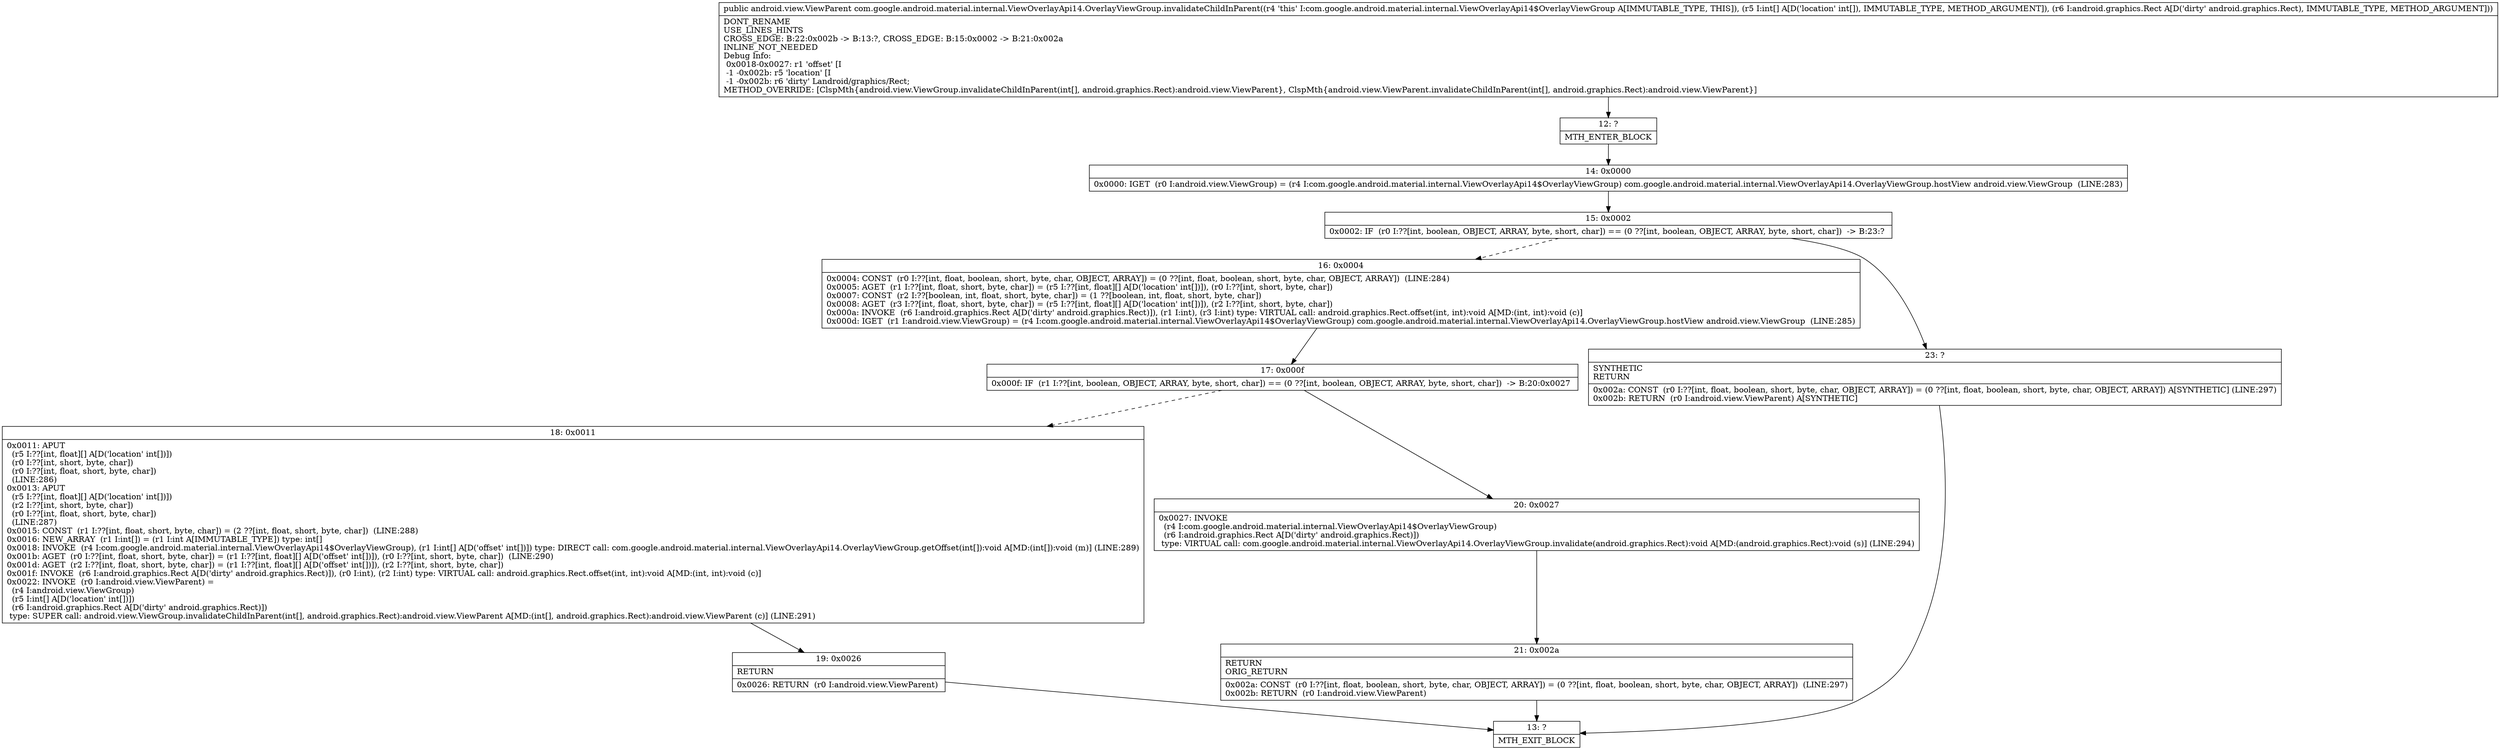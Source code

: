 digraph "CFG forcom.google.android.material.internal.ViewOverlayApi14.OverlayViewGroup.invalidateChildInParent([ILandroid\/graphics\/Rect;)Landroid\/view\/ViewParent;" {
Node_12 [shape=record,label="{12\:\ ?|MTH_ENTER_BLOCK\l}"];
Node_14 [shape=record,label="{14\:\ 0x0000|0x0000: IGET  (r0 I:android.view.ViewGroup) = (r4 I:com.google.android.material.internal.ViewOverlayApi14$OverlayViewGroup) com.google.android.material.internal.ViewOverlayApi14.OverlayViewGroup.hostView android.view.ViewGroup  (LINE:283)\l}"];
Node_15 [shape=record,label="{15\:\ 0x0002|0x0002: IF  (r0 I:??[int, boolean, OBJECT, ARRAY, byte, short, char]) == (0 ??[int, boolean, OBJECT, ARRAY, byte, short, char])  \-\> B:23:? \l}"];
Node_16 [shape=record,label="{16\:\ 0x0004|0x0004: CONST  (r0 I:??[int, float, boolean, short, byte, char, OBJECT, ARRAY]) = (0 ??[int, float, boolean, short, byte, char, OBJECT, ARRAY])  (LINE:284)\l0x0005: AGET  (r1 I:??[int, float, short, byte, char]) = (r5 I:??[int, float][] A[D('location' int[])]), (r0 I:??[int, short, byte, char]) \l0x0007: CONST  (r2 I:??[boolean, int, float, short, byte, char]) = (1 ??[boolean, int, float, short, byte, char]) \l0x0008: AGET  (r3 I:??[int, float, short, byte, char]) = (r5 I:??[int, float][] A[D('location' int[])]), (r2 I:??[int, short, byte, char]) \l0x000a: INVOKE  (r6 I:android.graphics.Rect A[D('dirty' android.graphics.Rect)]), (r1 I:int), (r3 I:int) type: VIRTUAL call: android.graphics.Rect.offset(int, int):void A[MD:(int, int):void (c)]\l0x000d: IGET  (r1 I:android.view.ViewGroup) = (r4 I:com.google.android.material.internal.ViewOverlayApi14$OverlayViewGroup) com.google.android.material.internal.ViewOverlayApi14.OverlayViewGroup.hostView android.view.ViewGroup  (LINE:285)\l}"];
Node_17 [shape=record,label="{17\:\ 0x000f|0x000f: IF  (r1 I:??[int, boolean, OBJECT, ARRAY, byte, short, char]) == (0 ??[int, boolean, OBJECT, ARRAY, byte, short, char])  \-\> B:20:0x0027 \l}"];
Node_18 [shape=record,label="{18\:\ 0x0011|0x0011: APUT  \l  (r5 I:??[int, float][] A[D('location' int[])])\l  (r0 I:??[int, short, byte, char])\l  (r0 I:??[int, float, short, byte, char])\l  (LINE:286)\l0x0013: APUT  \l  (r5 I:??[int, float][] A[D('location' int[])])\l  (r2 I:??[int, short, byte, char])\l  (r0 I:??[int, float, short, byte, char])\l  (LINE:287)\l0x0015: CONST  (r1 I:??[int, float, short, byte, char]) = (2 ??[int, float, short, byte, char])  (LINE:288)\l0x0016: NEW_ARRAY  (r1 I:int[]) = (r1 I:int A[IMMUTABLE_TYPE]) type: int[] \l0x0018: INVOKE  (r4 I:com.google.android.material.internal.ViewOverlayApi14$OverlayViewGroup), (r1 I:int[] A[D('offset' int[])]) type: DIRECT call: com.google.android.material.internal.ViewOverlayApi14.OverlayViewGroup.getOffset(int[]):void A[MD:(int[]):void (m)] (LINE:289)\l0x001b: AGET  (r0 I:??[int, float, short, byte, char]) = (r1 I:??[int, float][] A[D('offset' int[])]), (r0 I:??[int, short, byte, char])  (LINE:290)\l0x001d: AGET  (r2 I:??[int, float, short, byte, char]) = (r1 I:??[int, float][] A[D('offset' int[])]), (r2 I:??[int, short, byte, char]) \l0x001f: INVOKE  (r6 I:android.graphics.Rect A[D('dirty' android.graphics.Rect)]), (r0 I:int), (r2 I:int) type: VIRTUAL call: android.graphics.Rect.offset(int, int):void A[MD:(int, int):void (c)]\l0x0022: INVOKE  (r0 I:android.view.ViewParent) = \l  (r4 I:android.view.ViewGroup)\l  (r5 I:int[] A[D('location' int[])])\l  (r6 I:android.graphics.Rect A[D('dirty' android.graphics.Rect)])\l type: SUPER call: android.view.ViewGroup.invalidateChildInParent(int[], android.graphics.Rect):android.view.ViewParent A[MD:(int[], android.graphics.Rect):android.view.ViewParent (c)] (LINE:291)\l}"];
Node_19 [shape=record,label="{19\:\ 0x0026|RETURN\l|0x0026: RETURN  (r0 I:android.view.ViewParent) \l}"];
Node_13 [shape=record,label="{13\:\ ?|MTH_EXIT_BLOCK\l}"];
Node_20 [shape=record,label="{20\:\ 0x0027|0x0027: INVOKE  \l  (r4 I:com.google.android.material.internal.ViewOverlayApi14$OverlayViewGroup)\l  (r6 I:android.graphics.Rect A[D('dirty' android.graphics.Rect)])\l type: VIRTUAL call: com.google.android.material.internal.ViewOverlayApi14.OverlayViewGroup.invalidate(android.graphics.Rect):void A[MD:(android.graphics.Rect):void (s)] (LINE:294)\l}"];
Node_21 [shape=record,label="{21\:\ 0x002a|RETURN\lORIG_RETURN\l|0x002a: CONST  (r0 I:??[int, float, boolean, short, byte, char, OBJECT, ARRAY]) = (0 ??[int, float, boolean, short, byte, char, OBJECT, ARRAY])  (LINE:297)\l0x002b: RETURN  (r0 I:android.view.ViewParent) \l}"];
Node_23 [shape=record,label="{23\:\ ?|SYNTHETIC\lRETURN\l|0x002a: CONST  (r0 I:??[int, float, boolean, short, byte, char, OBJECT, ARRAY]) = (0 ??[int, float, boolean, short, byte, char, OBJECT, ARRAY]) A[SYNTHETIC] (LINE:297)\l0x002b: RETURN  (r0 I:android.view.ViewParent) A[SYNTHETIC]\l}"];
MethodNode[shape=record,label="{public android.view.ViewParent com.google.android.material.internal.ViewOverlayApi14.OverlayViewGroup.invalidateChildInParent((r4 'this' I:com.google.android.material.internal.ViewOverlayApi14$OverlayViewGroup A[IMMUTABLE_TYPE, THIS]), (r5 I:int[] A[D('location' int[]), IMMUTABLE_TYPE, METHOD_ARGUMENT]), (r6 I:android.graphics.Rect A[D('dirty' android.graphics.Rect), IMMUTABLE_TYPE, METHOD_ARGUMENT]))  | DONT_RENAME\lUSE_LINES_HINTS\lCROSS_EDGE: B:22:0x002b \-\> B:13:?, CROSS_EDGE: B:15:0x0002 \-\> B:21:0x002a\lINLINE_NOT_NEEDED\lDebug Info:\l  0x0018\-0x0027: r1 'offset' [I\l  \-1 \-0x002b: r5 'location' [I\l  \-1 \-0x002b: r6 'dirty' Landroid\/graphics\/Rect;\lMETHOD_OVERRIDE: [ClspMth\{android.view.ViewGroup.invalidateChildInParent(int[], android.graphics.Rect):android.view.ViewParent\}, ClspMth\{android.view.ViewParent.invalidateChildInParent(int[], android.graphics.Rect):android.view.ViewParent\}]\l}"];
MethodNode -> Node_12;Node_12 -> Node_14;
Node_14 -> Node_15;
Node_15 -> Node_16[style=dashed];
Node_15 -> Node_23;
Node_16 -> Node_17;
Node_17 -> Node_18[style=dashed];
Node_17 -> Node_20;
Node_18 -> Node_19;
Node_19 -> Node_13;
Node_20 -> Node_21;
Node_21 -> Node_13;
Node_23 -> Node_13;
}


